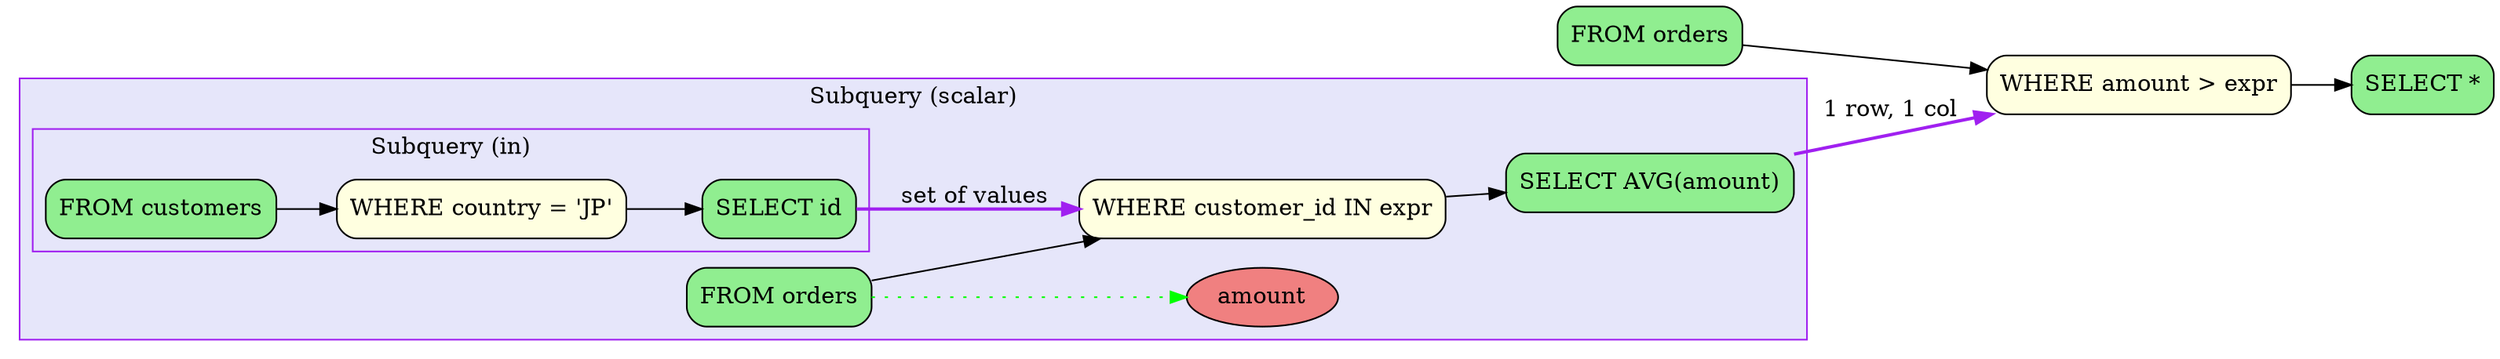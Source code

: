 digraph sqloflow {
  rankdir=LR;
  node [shape=box, style=rounded];

  // Node definitions
  node_0 [label="FROM orders", fillcolor=lightgreen, style="filled,rounded"];
  node_3 [label="SELECT *", fillcolor=lightgreen, style="filled,rounded"];
  node_1 [label="WHERE amount > expr", fillcolor=lightyellow, style="filled,rounded"];

  // Subquery 1
  subgraph cluster_node_2 {
    label="Subquery (scalar)";
    style=filled;
    fillcolor=lavender;
    color=purple;
    subq_0_node_0 [label="FROM orders", fillcolor=lightgreen, style="filled,rounded"];
    subq_0_node_1 [label="amount", fillcolor=lightcoral, style="filled,rounded", shape=ellipse];
    subq_0_node_2 [label="WHERE customer_id IN expr", fillcolor=lightyellow, style="filled,rounded"];
    subgraph cluster_subq_0_node_3 {
      label="Subquery (in)";
      style=filled;
      fillcolor=lavender;
      color=purple;
      subq_1_node_0 [label="FROM customers", fillcolor=lightgreen, style="filled,rounded"];
      subq_1_node_1 [label="WHERE country = 'JP'", fillcolor=lightyellow, style="filled,rounded"];
      subq_1_node_2 [label="SELECT id", fillcolor=lightgreen, style="filled,rounded"];
      subq_1_node_0 -> subq_1_node_1 [color=black];
      subq_1_node_1 -> subq_1_node_2 [color=black];
    }
    subq_1_node_2 -> subq_0_node_2 [color=purple, style=bold, label="set of values"];
    subq_0_node_4 [label="SELECT AVG(amount)", fillcolor=lightgreen, style="filled,rounded"];
    subq_0_node_0 -> subq_0_node_1 [color=green, style=dotted];
    subq_0_node_0 -> subq_0_node_2 [color=black];
    subq_0_node_2 -> subq_0_node_4 [color=black];
  }
  subq_0_node_4 -> node_1 [color=purple, style=bold, label="1 row, 1 col"];

  // Edges
  node_0 -> node_1 [color=black];
  node_1 -> node_3 [color=black];
}